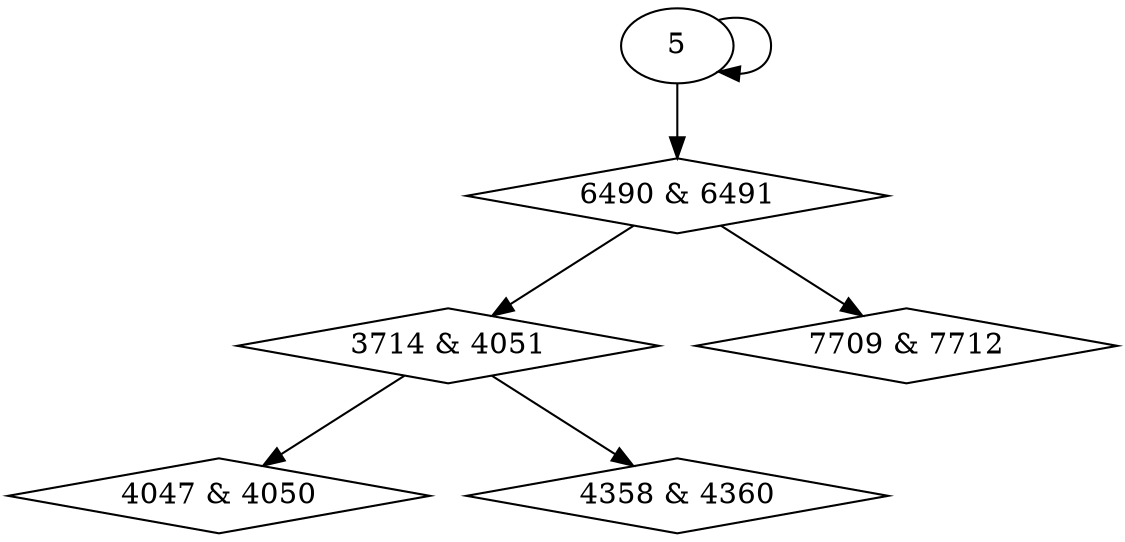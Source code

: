 digraph {
0 [label = "3714 & 4051", shape = diamond];
1 [label = "4047 & 4050", shape = diamond];
2 [label = "4358 & 4360", shape = diamond];
3 [label = "6490 & 6491", shape = diamond];
4 [label = "7709 & 7712", shape = diamond];
3 -> 0;
0 -> 1;
0 -> 2;
5 -> 3;
3 -> 4;
5 -> 5;
}
